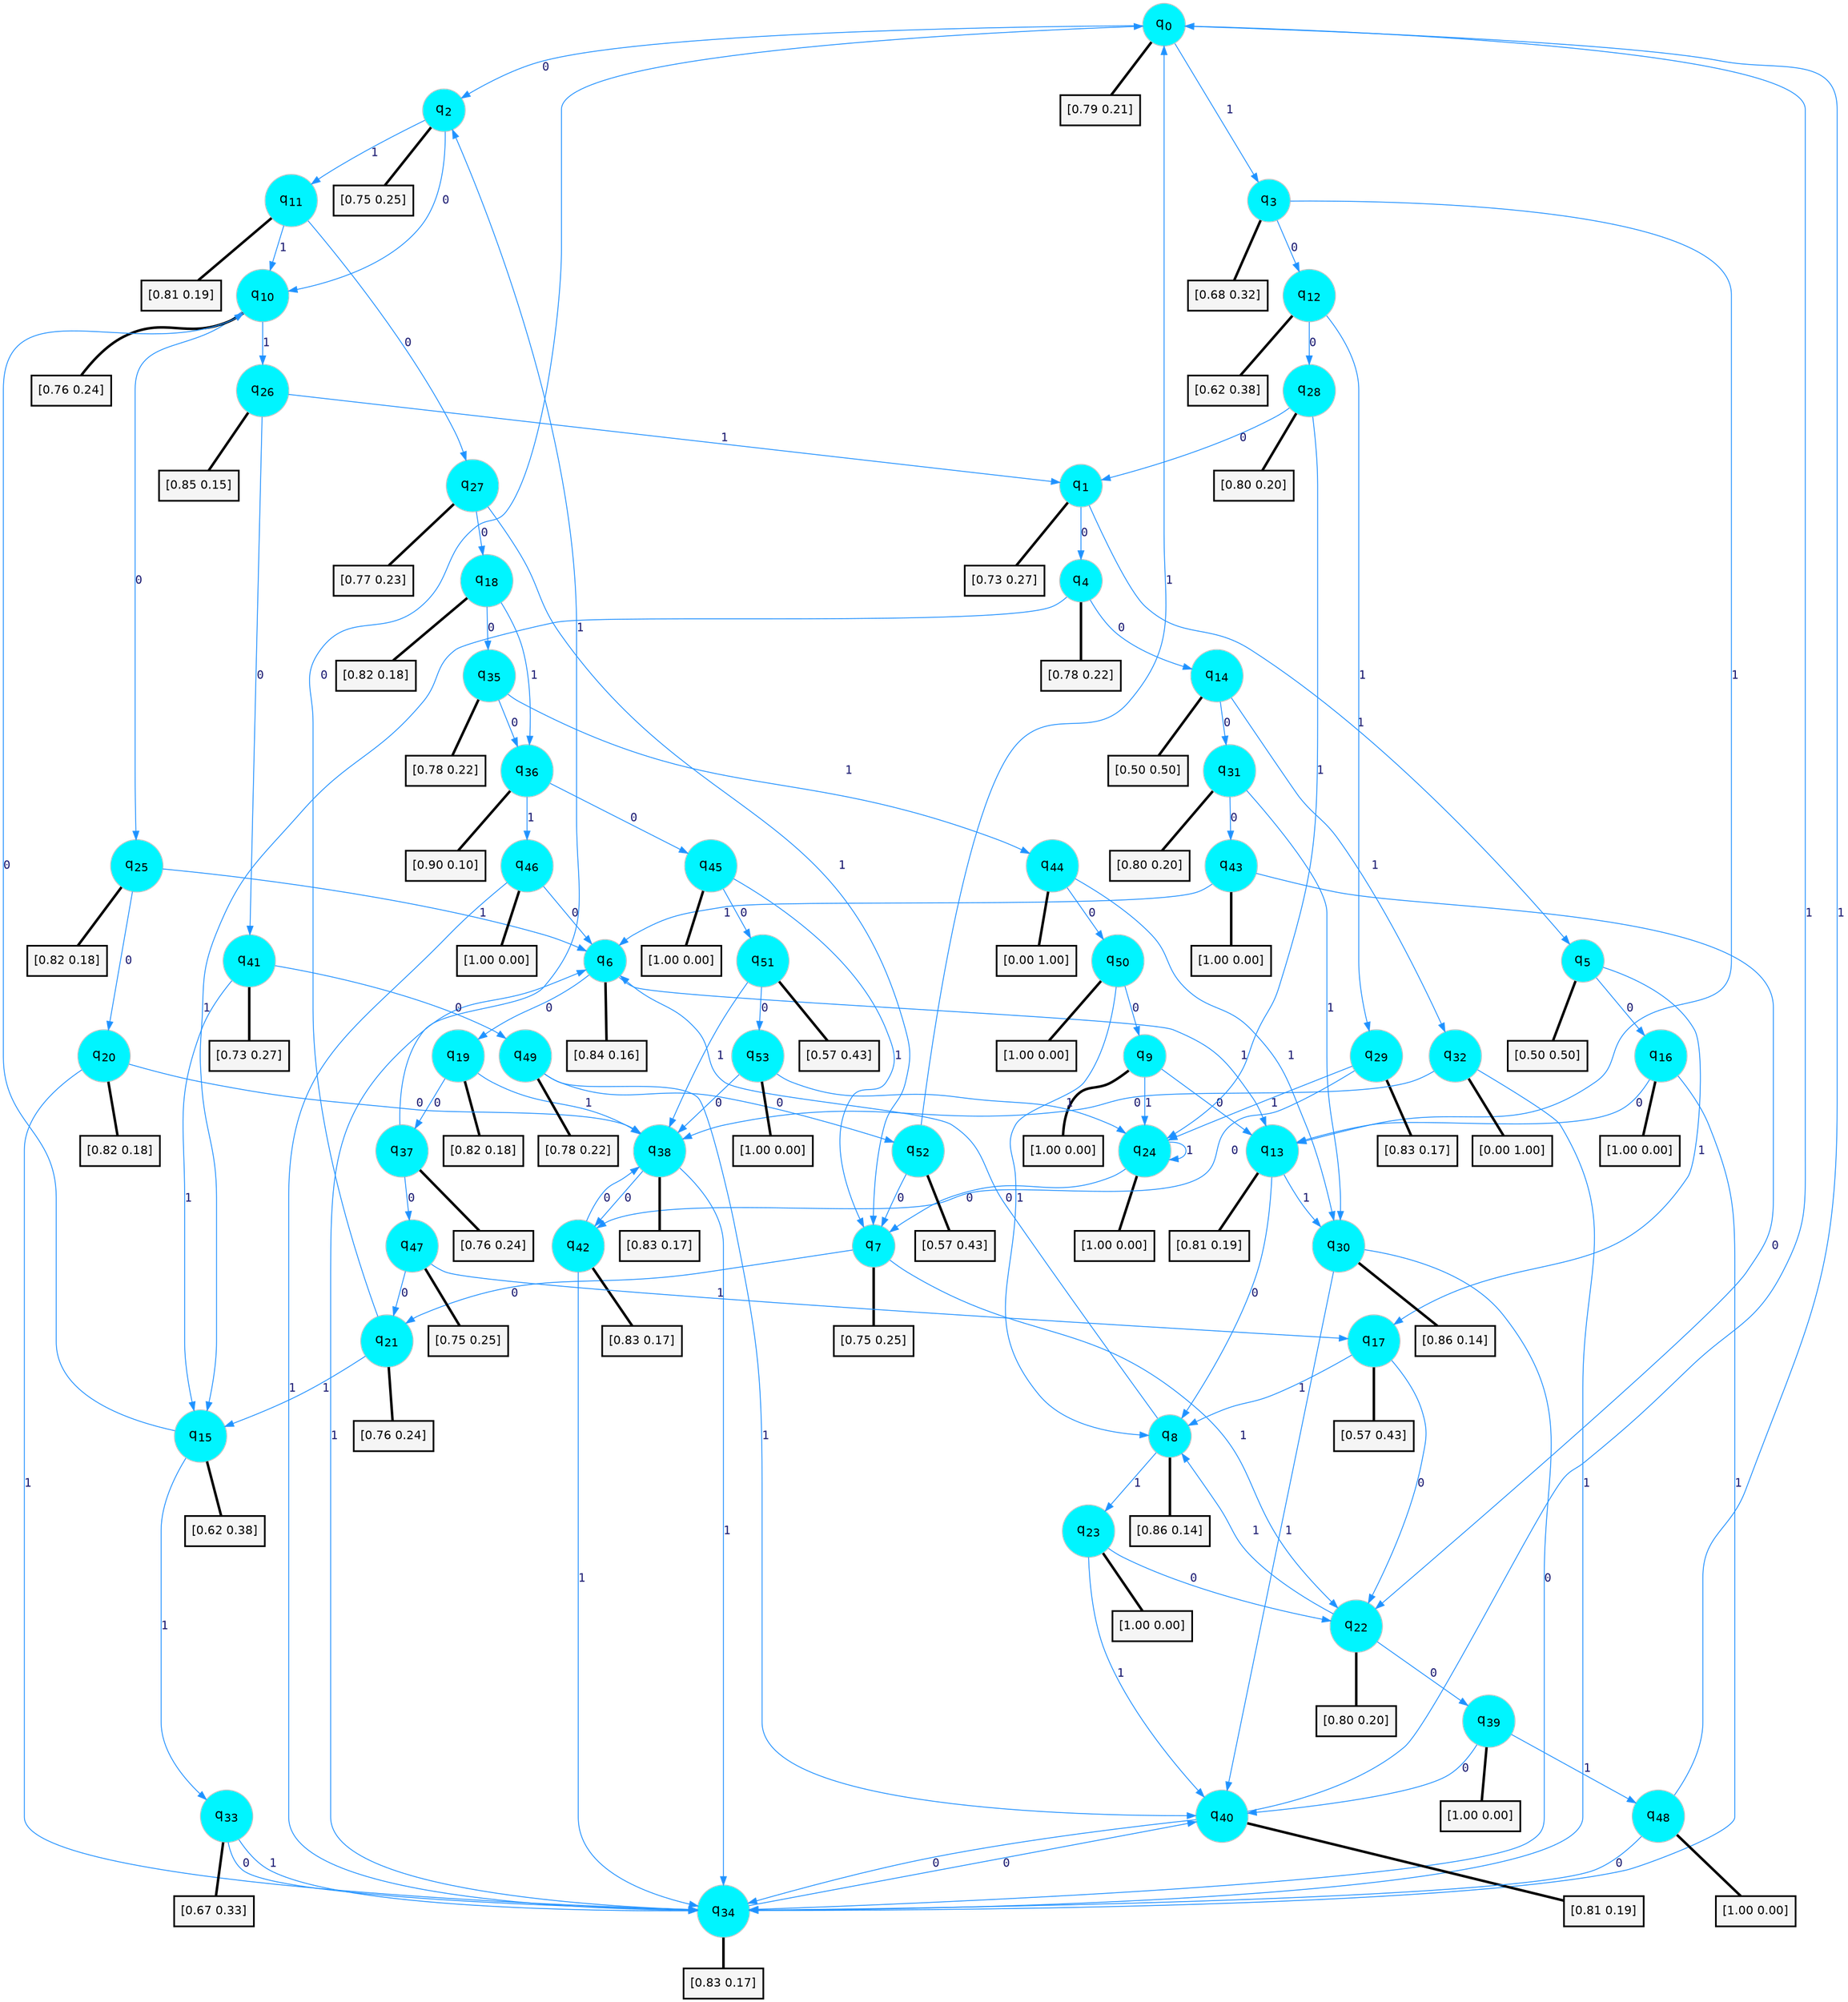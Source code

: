 digraph G {
graph [
bgcolor=transparent, dpi=300, rankdir=TD, size="40,25"];
node [
color=gray, fillcolor=turquoise1, fontcolor=black, fontname=Helvetica, fontsize=16, fontweight=bold, shape=circle, style=filled];
edge [
arrowsize=1, color=dodgerblue1, fontcolor=midnightblue, fontname=courier, fontweight=bold, penwidth=1, style=solid, weight=20];
0[label=<q<SUB>0</SUB>>];
1[label=<q<SUB>1</SUB>>];
2[label=<q<SUB>2</SUB>>];
3[label=<q<SUB>3</SUB>>];
4[label=<q<SUB>4</SUB>>];
5[label=<q<SUB>5</SUB>>];
6[label=<q<SUB>6</SUB>>];
7[label=<q<SUB>7</SUB>>];
8[label=<q<SUB>8</SUB>>];
9[label=<q<SUB>9</SUB>>];
10[label=<q<SUB>10</SUB>>];
11[label=<q<SUB>11</SUB>>];
12[label=<q<SUB>12</SUB>>];
13[label=<q<SUB>13</SUB>>];
14[label=<q<SUB>14</SUB>>];
15[label=<q<SUB>15</SUB>>];
16[label=<q<SUB>16</SUB>>];
17[label=<q<SUB>17</SUB>>];
18[label=<q<SUB>18</SUB>>];
19[label=<q<SUB>19</SUB>>];
20[label=<q<SUB>20</SUB>>];
21[label=<q<SUB>21</SUB>>];
22[label=<q<SUB>22</SUB>>];
23[label=<q<SUB>23</SUB>>];
24[label=<q<SUB>24</SUB>>];
25[label=<q<SUB>25</SUB>>];
26[label=<q<SUB>26</SUB>>];
27[label=<q<SUB>27</SUB>>];
28[label=<q<SUB>28</SUB>>];
29[label=<q<SUB>29</SUB>>];
30[label=<q<SUB>30</SUB>>];
31[label=<q<SUB>31</SUB>>];
32[label=<q<SUB>32</SUB>>];
33[label=<q<SUB>33</SUB>>];
34[label=<q<SUB>34</SUB>>];
35[label=<q<SUB>35</SUB>>];
36[label=<q<SUB>36</SUB>>];
37[label=<q<SUB>37</SUB>>];
38[label=<q<SUB>38</SUB>>];
39[label=<q<SUB>39</SUB>>];
40[label=<q<SUB>40</SUB>>];
41[label=<q<SUB>41</SUB>>];
42[label=<q<SUB>42</SUB>>];
43[label=<q<SUB>43</SUB>>];
44[label=<q<SUB>44</SUB>>];
45[label=<q<SUB>45</SUB>>];
46[label=<q<SUB>46</SUB>>];
47[label=<q<SUB>47</SUB>>];
48[label=<q<SUB>48</SUB>>];
49[label=<q<SUB>49</SUB>>];
50[label=<q<SUB>50</SUB>>];
51[label=<q<SUB>51</SUB>>];
52[label=<q<SUB>52</SUB>>];
53[label=<q<SUB>53</SUB>>];
54[label="[0.79 0.21]", shape=box,fontcolor=black, fontname=Helvetica, fontsize=14, penwidth=2, fillcolor=whitesmoke,color=black];
55[label="[0.73 0.27]", shape=box,fontcolor=black, fontname=Helvetica, fontsize=14, penwidth=2, fillcolor=whitesmoke,color=black];
56[label="[0.75 0.25]", shape=box,fontcolor=black, fontname=Helvetica, fontsize=14, penwidth=2, fillcolor=whitesmoke,color=black];
57[label="[0.68 0.32]", shape=box,fontcolor=black, fontname=Helvetica, fontsize=14, penwidth=2, fillcolor=whitesmoke,color=black];
58[label="[0.78 0.22]", shape=box,fontcolor=black, fontname=Helvetica, fontsize=14, penwidth=2, fillcolor=whitesmoke,color=black];
59[label="[0.50 0.50]", shape=box,fontcolor=black, fontname=Helvetica, fontsize=14, penwidth=2, fillcolor=whitesmoke,color=black];
60[label="[0.84 0.16]", shape=box,fontcolor=black, fontname=Helvetica, fontsize=14, penwidth=2, fillcolor=whitesmoke,color=black];
61[label="[0.75 0.25]", shape=box,fontcolor=black, fontname=Helvetica, fontsize=14, penwidth=2, fillcolor=whitesmoke,color=black];
62[label="[0.86 0.14]", shape=box,fontcolor=black, fontname=Helvetica, fontsize=14, penwidth=2, fillcolor=whitesmoke,color=black];
63[label="[1.00 0.00]", shape=box,fontcolor=black, fontname=Helvetica, fontsize=14, penwidth=2, fillcolor=whitesmoke,color=black];
64[label="[0.76 0.24]", shape=box,fontcolor=black, fontname=Helvetica, fontsize=14, penwidth=2, fillcolor=whitesmoke,color=black];
65[label="[0.81 0.19]", shape=box,fontcolor=black, fontname=Helvetica, fontsize=14, penwidth=2, fillcolor=whitesmoke,color=black];
66[label="[0.62 0.38]", shape=box,fontcolor=black, fontname=Helvetica, fontsize=14, penwidth=2, fillcolor=whitesmoke,color=black];
67[label="[0.81 0.19]", shape=box,fontcolor=black, fontname=Helvetica, fontsize=14, penwidth=2, fillcolor=whitesmoke,color=black];
68[label="[0.50 0.50]", shape=box,fontcolor=black, fontname=Helvetica, fontsize=14, penwidth=2, fillcolor=whitesmoke,color=black];
69[label="[0.62 0.38]", shape=box,fontcolor=black, fontname=Helvetica, fontsize=14, penwidth=2, fillcolor=whitesmoke,color=black];
70[label="[1.00 0.00]", shape=box,fontcolor=black, fontname=Helvetica, fontsize=14, penwidth=2, fillcolor=whitesmoke,color=black];
71[label="[0.57 0.43]", shape=box,fontcolor=black, fontname=Helvetica, fontsize=14, penwidth=2, fillcolor=whitesmoke,color=black];
72[label="[0.82 0.18]", shape=box,fontcolor=black, fontname=Helvetica, fontsize=14, penwidth=2, fillcolor=whitesmoke,color=black];
73[label="[0.82 0.18]", shape=box,fontcolor=black, fontname=Helvetica, fontsize=14, penwidth=2, fillcolor=whitesmoke,color=black];
74[label="[0.82 0.18]", shape=box,fontcolor=black, fontname=Helvetica, fontsize=14, penwidth=2, fillcolor=whitesmoke,color=black];
75[label="[0.76 0.24]", shape=box,fontcolor=black, fontname=Helvetica, fontsize=14, penwidth=2, fillcolor=whitesmoke,color=black];
76[label="[0.80 0.20]", shape=box,fontcolor=black, fontname=Helvetica, fontsize=14, penwidth=2, fillcolor=whitesmoke,color=black];
77[label="[1.00 0.00]", shape=box,fontcolor=black, fontname=Helvetica, fontsize=14, penwidth=2, fillcolor=whitesmoke,color=black];
78[label="[1.00 0.00]", shape=box,fontcolor=black, fontname=Helvetica, fontsize=14, penwidth=2, fillcolor=whitesmoke,color=black];
79[label="[0.82 0.18]", shape=box,fontcolor=black, fontname=Helvetica, fontsize=14, penwidth=2, fillcolor=whitesmoke,color=black];
80[label="[0.85 0.15]", shape=box,fontcolor=black, fontname=Helvetica, fontsize=14, penwidth=2, fillcolor=whitesmoke,color=black];
81[label="[0.77 0.23]", shape=box,fontcolor=black, fontname=Helvetica, fontsize=14, penwidth=2, fillcolor=whitesmoke,color=black];
82[label="[0.80 0.20]", shape=box,fontcolor=black, fontname=Helvetica, fontsize=14, penwidth=2, fillcolor=whitesmoke,color=black];
83[label="[0.83 0.17]", shape=box,fontcolor=black, fontname=Helvetica, fontsize=14, penwidth=2, fillcolor=whitesmoke,color=black];
84[label="[0.86 0.14]", shape=box,fontcolor=black, fontname=Helvetica, fontsize=14, penwidth=2, fillcolor=whitesmoke,color=black];
85[label="[0.80 0.20]", shape=box,fontcolor=black, fontname=Helvetica, fontsize=14, penwidth=2, fillcolor=whitesmoke,color=black];
86[label="[0.00 1.00]", shape=box,fontcolor=black, fontname=Helvetica, fontsize=14, penwidth=2, fillcolor=whitesmoke,color=black];
87[label="[0.67 0.33]", shape=box,fontcolor=black, fontname=Helvetica, fontsize=14, penwidth=2, fillcolor=whitesmoke,color=black];
88[label="[0.83 0.17]", shape=box,fontcolor=black, fontname=Helvetica, fontsize=14, penwidth=2, fillcolor=whitesmoke,color=black];
89[label="[0.78 0.22]", shape=box,fontcolor=black, fontname=Helvetica, fontsize=14, penwidth=2, fillcolor=whitesmoke,color=black];
90[label="[0.90 0.10]", shape=box,fontcolor=black, fontname=Helvetica, fontsize=14, penwidth=2, fillcolor=whitesmoke,color=black];
91[label="[0.76 0.24]", shape=box,fontcolor=black, fontname=Helvetica, fontsize=14, penwidth=2, fillcolor=whitesmoke,color=black];
92[label="[0.83 0.17]", shape=box,fontcolor=black, fontname=Helvetica, fontsize=14, penwidth=2, fillcolor=whitesmoke,color=black];
93[label="[1.00 0.00]", shape=box,fontcolor=black, fontname=Helvetica, fontsize=14, penwidth=2, fillcolor=whitesmoke,color=black];
94[label="[0.81 0.19]", shape=box,fontcolor=black, fontname=Helvetica, fontsize=14, penwidth=2, fillcolor=whitesmoke,color=black];
95[label="[0.73 0.27]", shape=box,fontcolor=black, fontname=Helvetica, fontsize=14, penwidth=2, fillcolor=whitesmoke,color=black];
96[label="[0.83 0.17]", shape=box,fontcolor=black, fontname=Helvetica, fontsize=14, penwidth=2, fillcolor=whitesmoke,color=black];
97[label="[1.00 0.00]", shape=box,fontcolor=black, fontname=Helvetica, fontsize=14, penwidth=2, fillcolor=whitesmoke,color=black];
98[label="[0.00 1.00]", shape=box,fontcolor=black, fontname=Helvetica, fontsize=14, penwidth=2, fillcolor=whitesmoke,color=black];
99[label="[1.00 0.00]", shape=box,fontcolor=black, fontname=Helvetica, fontsize=14, penwidth=2, fillcolor=whitesmoke,color=black];
100[label="[1.00 0.00]", shape=box,fontcolor=black, fontname=Helvetica, fontsize=14, penwidth=2, fillcolor=whitesmoke,color=black];
101[label="[0.75 0.25]", shape=box,fontcolor=black, fontname=Helvetica, fontsize=14, penwidth=2, fillcolor=whitesmoke,color=black];
102[label="[1.00 0.00]", shape=box,fontcolor=black, fontname=Helvetica, fontsize=14, penwidth=2, fillcolor=whitesmoke,color=black];
103[label="[0.78 0.22]", shape=box,fontcolor=black, fontname=Helvetica, fontsize=14, penwidth=2, fillcolor=whitesmoke,color=black];
104[label="[1.00 0.00]", shape=box,fontcolor=black, fontname=Helvetica, fontsize=14, penwidth=2, fillcolor=whitesmoke,color=black];
105[label="[0.57 0.43]", shape=box,fontcolor=black, fontname=Helvetica, fontsize=14, penwidth=2, fillcolor=whitesmoke,color=black];
106[label="[0.57 0.43]", shape=box,fontcolor=black, fontname=Helvetica, fontsize=14, penwidth=2, fillcolor=whitesmoke,color=black];
107[label="[1.00 0.00]", shape=box,fontcolor=black, fontname=Helvetica, fontsize=14, penwidth=2, fillcolor=whitesmoke,color=black];
0->2 [label=0];
0->3 [label=1];
0->54 [arrowhead=none, penwidth=3,color=black];
1->4 [label=0];
1->5 [label=1];
1->55 [arrowhead=none, penwidth=3,color=black];
2->10 [label=0];
2->11 [label=1];
2->56 [arrowhead=none, penwidth=3,color=black];
3->12 [label=0];
3->13 [label=1];
3->57 [arrowhead=none, penwidth=3,color=black];
4->14 [label=0];
4->15 [label=1];
4->58 [arrowhead=none, penwidth=3,color=black];
5->16 [label=0];
5->17 [label=1];
5->59 [arrowhead=none, penwidth=3,color=black];
6->19 [label=0];
6->13 [label=1];
6->60 [arrowhead=none, penwidth=3,color=black];
7->21 [label=0];
7->22 [label=1];
7->61 [arrowhead=none, penwidth=3,color=black];
8->6 [label=0];
8->23 [label=1];
8->62 [arrowhead=none, penwidth=3,color=black];
9->13 [label=0];
9->24 [label=1];
9->63 [arrowhead=none, penwidth=3,color=black];
10->25 [label=0];
10->26 [label=1];
10->64 [arrowhead=none, penwidth=3,color=black];
11->27 [label=0];
11->10 [label=1];
11->65 [arrowhead=none, penwidth=3,color=black];
12->28 [label=0];
12->29 [label=1];
12->66 [arrowhead=none, penwidth=3,color=black];
13->8 [label=0];
13->30 [label=1];
13->67 [arrowhead=none, penwidth=3,color=black];
14->31 [label=0];
14->32 [label=1];
14->68 [arrowhead=none, penwidth=3,color=black];
15->10 [label=0];
15->33 [label=1];
15->69 [arrowhead=none, penwidth=3,color=black];
16->13 [label=0];
16->34 [label=1];
16->70 [arrowhead=none, penwidth=3,color=black];
17->22 [label=0];
17->8 [label=1];
17->71 [arrowhead=none, penwidth=3,color=black];
18->35 [label=0];
18->36 [label=1];
18->72 [arrowhead=none, penwidth=3,color=black];
19->37 [label=0];
19->38 [label=1];
19->73 [arrowhead=none, penwidth=3,color=black];
20->38 [label=0];
20->34 [label=1];
20->74 [arrowhead=none, penwidth=3,color=black];
21->0 [label=0];
21->15 [label=1];
21->75 [arrowhead=none, penwidth=3,color=black];
22->39 [label=0];
22->8 [label=1];
22->76 [arrowhead=none, penwidth=3,color=black];
23->22 [label=0];
23->40 [label=1];
23->77 [arrowhead=none, penwidth=3,color=black];
24->7 [label=0];
24->24 [label=1];
24->78 [arrowhead=none, penwidth=3,color=black];
25->20 [label=0];
25->6 [label=1];
25->79 [arrowhead=none, penwidth=3,color=black];
26->41 [label=0];
26->1 [label=1];
26->80 [arrowhead=none, penwidth=3,color=black];
27->18 [label=0];
27->7 [label=1];
27->81 [arrowhead=none, penwidth=3,color=black];
28->1 [label=0];
28->24 [label=1];
28->82 [arrowhead=none, penwidth=3,color=black];
29->42 [label=0];
29->24 [label=1];
29->83 [arrowhead=none, penwidth=3,color=black];
30->34 [label=0];
30->40 [label=1];
30->84 [arrowhead=none, penwidth=3,color=black];
31->43 [label=0];
31->30 [label=1];
31->85 [arrowhead=none, penwidth=3,color=black];
32->38 [label=0];
32->34 [label=1];
32->86 [arrowhead=none, penwidth=3,color=black];
33->34 [label=0];
33->34 [label=1];
33->87 [arrowhead=none, penwidth=3,color=black];
34->40 [label=0];
34->6 [label=1];
34->88 [arrowhead=none, penwidth=3,color=black];
35->36 [label=0];
35->44 [label=1];
35->89 [arrowhead=none, penwidth=3,color=black];
36->45 [label=0];
36->46 [label=1];
36->90 [arrowhead=none, penwidth=3,color=black];
37->47 [label=0];
37->2 [label=1];
37->91 [arrowhead=none, penwidth=3,color=black];
38->42 [label=0];
38->34 [label=1];
38->92 [arrowhead=none, penwidth=3,color=black];
39->40 [label=0];
39->48 [label=1];
39->93 [arrowhead=none, penwidth=3,color=black];
40->34 [label=0];
40->0 [label=1];
40->94 [arrowhead=none, penwidth=3,color=black];
41->49 [label=0];
41->15 [label=1];
41->95 [arrowhead=none, penwidth=3,color=black];
42->38 [label=0];
42->34 [label=1];
42->96 [arrowhead=none, penwidth=3,color=black];
43->22 [label=0];
43->6 [label=1];
43->97 [arrowhead=none, penwidth=3,color=black];
44->50 [label=0];
44->30 [label=1];
44->98 [arrowhead=none, penwidth=3,color=black];
45->51 [label=0];
45->7 [label=1];
45->99 [arrowhead=none, penwidth=3,color=black];
46->6 [label=0];
46->34 [label=1];
46->100 [arrowhead=none, penwidth=3,color=black];
47->21 [label=0];
47->17 [label=1];
47->101 [arrowhead=none, penwidth=3,color=black];
48->34 [label=0];
48->0 [label=1];
48->102 [arrowhead=none, penwidth=3,color=black];
49->52 [label=0];
49->40 [label=1];
49->103 [arrowhead=none, penwidth=3,color=black];
50->9 [label=0];
50->8 [label=1];
50->104 [arrowhead=none, penwidth=3,color=black];
51->53 [label=0];
51->38 [label=1];
51->105 [arrowhead=none, penwidth=3,color=black];
52->7 [label=0];
52->0 [label=1];
52->106 [arrowhead=none, penwidth=3,color=black];
53->38 [label=0];
53->24 [label=1];
53->107 [arrowhead=none, penwidth=3,color=black];
}
